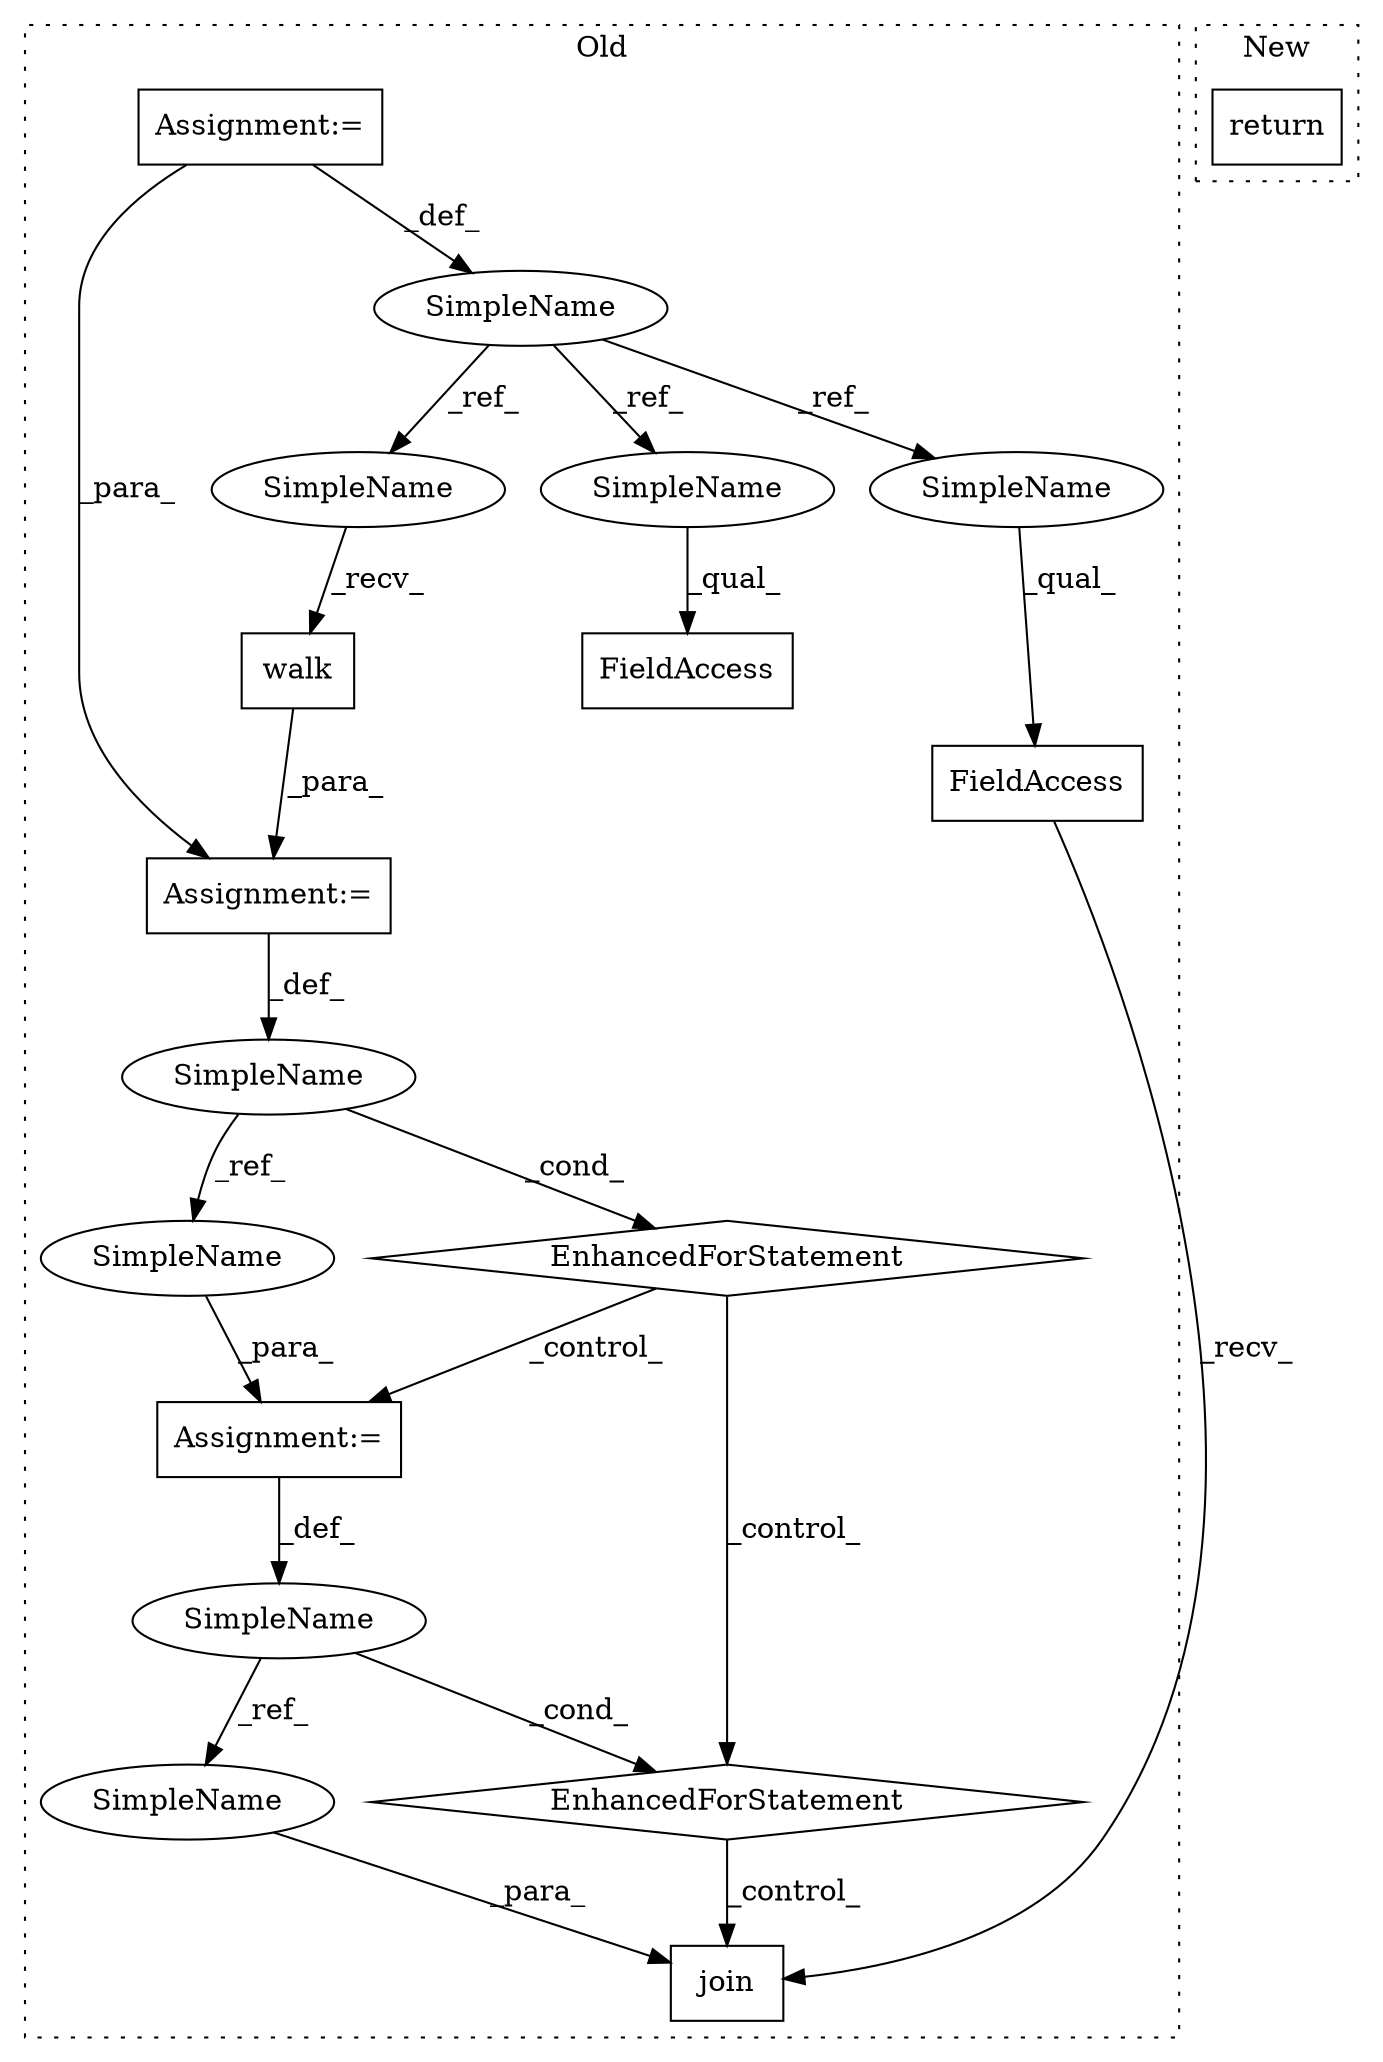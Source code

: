 digraph G {
subgraph cluster0 {
1 [label="walk" a="32" s="22311,22330" l="5,1" shape="box"];
3 [label="join" a="32" s="22442,22456" l="5,1" shape="box"];
4 [label="EnhancedForStatement" a="70" s="22216,22331" l="78,2" shape="diamond"];
5 [label="FieldAccess" a="22" s="22434" l="7" shape="box"];
6 [label="EnhancedForStatement" a="70" s="22341,22414" l="57,2" shape="diamond"];
7 [label="SimpleName" a="42" s="22300" l="5" shape="ellipse"];
8 [label="SimpleName" a="42" s="21293" l="2" shape="ellipse"];
9 [label="FieldAccess" a="22" s="22485" l="7" shape="box"];
10 [label="SimpleName" a="42" s="22402" l="4" shape="ellipse"];
11 [label="Assignment:=" a="7" s="22341,22414" l="57,2" shape="box"];
12 [label="Assignment:=" a="7" s="21293" l="2" shape="box"];
13 [label="Assignment:=" a="7" s="22216,22331" l="78,2" shape="box"];
14 [label="SimpleName" a="42" s="22452" l="4" shape="ellipse"];
15 [label="SimpleName" a="42" s="22485" l="2" shape="ellipse"];
16 [label="SimpleName" a="42" s="22308" l="2" shape="ellipse"];
17 [label="SimpleName" a="42" s="22434" l="2" shape="ellipse"];
18 [label="SimpleName" a="42" s="22409" l="5" shape="ellipse"];
label = "Old";
style="dotted";
}
subgraph cluster1 {
2 [label="return" a="41" s="22637" l="7" shape="box"];
label = "New";
style="dotted";
}
1 -> 13 [label="_para_"];
4 -> 11 [label="_control_"];
4 -> 6 [label="_control_"];
5 -> 3 [label="_recv_"];
6 -> 3 [label="_control_"];
7 -> 4 [label="_cond_"];
7 -> 18 [label="_ref_"];
8 -> 16 [label="_ref_"];
8 -> 15 [label="_ref_"];
8 -> 17 [label="_ref_"];
10 -> 6 [label="_cond_"];
10 -> 14 [label="_ref_"];
11 -> 10 [label="_def_"];
12 -> 13 [label="_para_"];
12 -> 8 [label="_def_"];
13 -> 7 [label="_def_"];
14 -> 3 [label="_para_"];
15 -> 9 [label="_qual_"];
16 -> 1 [label="_recv_"];
17 -> 5 [label="_qual_"];
18 -> 11 [label="_para_"];
}